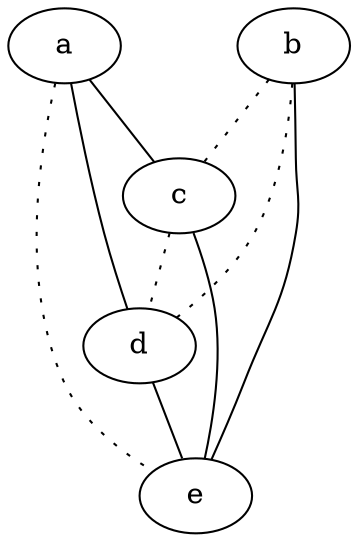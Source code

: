 graph {
a -- c;
a -- d;
a -- e [style=dotted];
b -- c [style=dotted];
b -- d [style=dotted];
b -- e;
c -- d [style=dotted];
c -- e;
d -- e;
}

